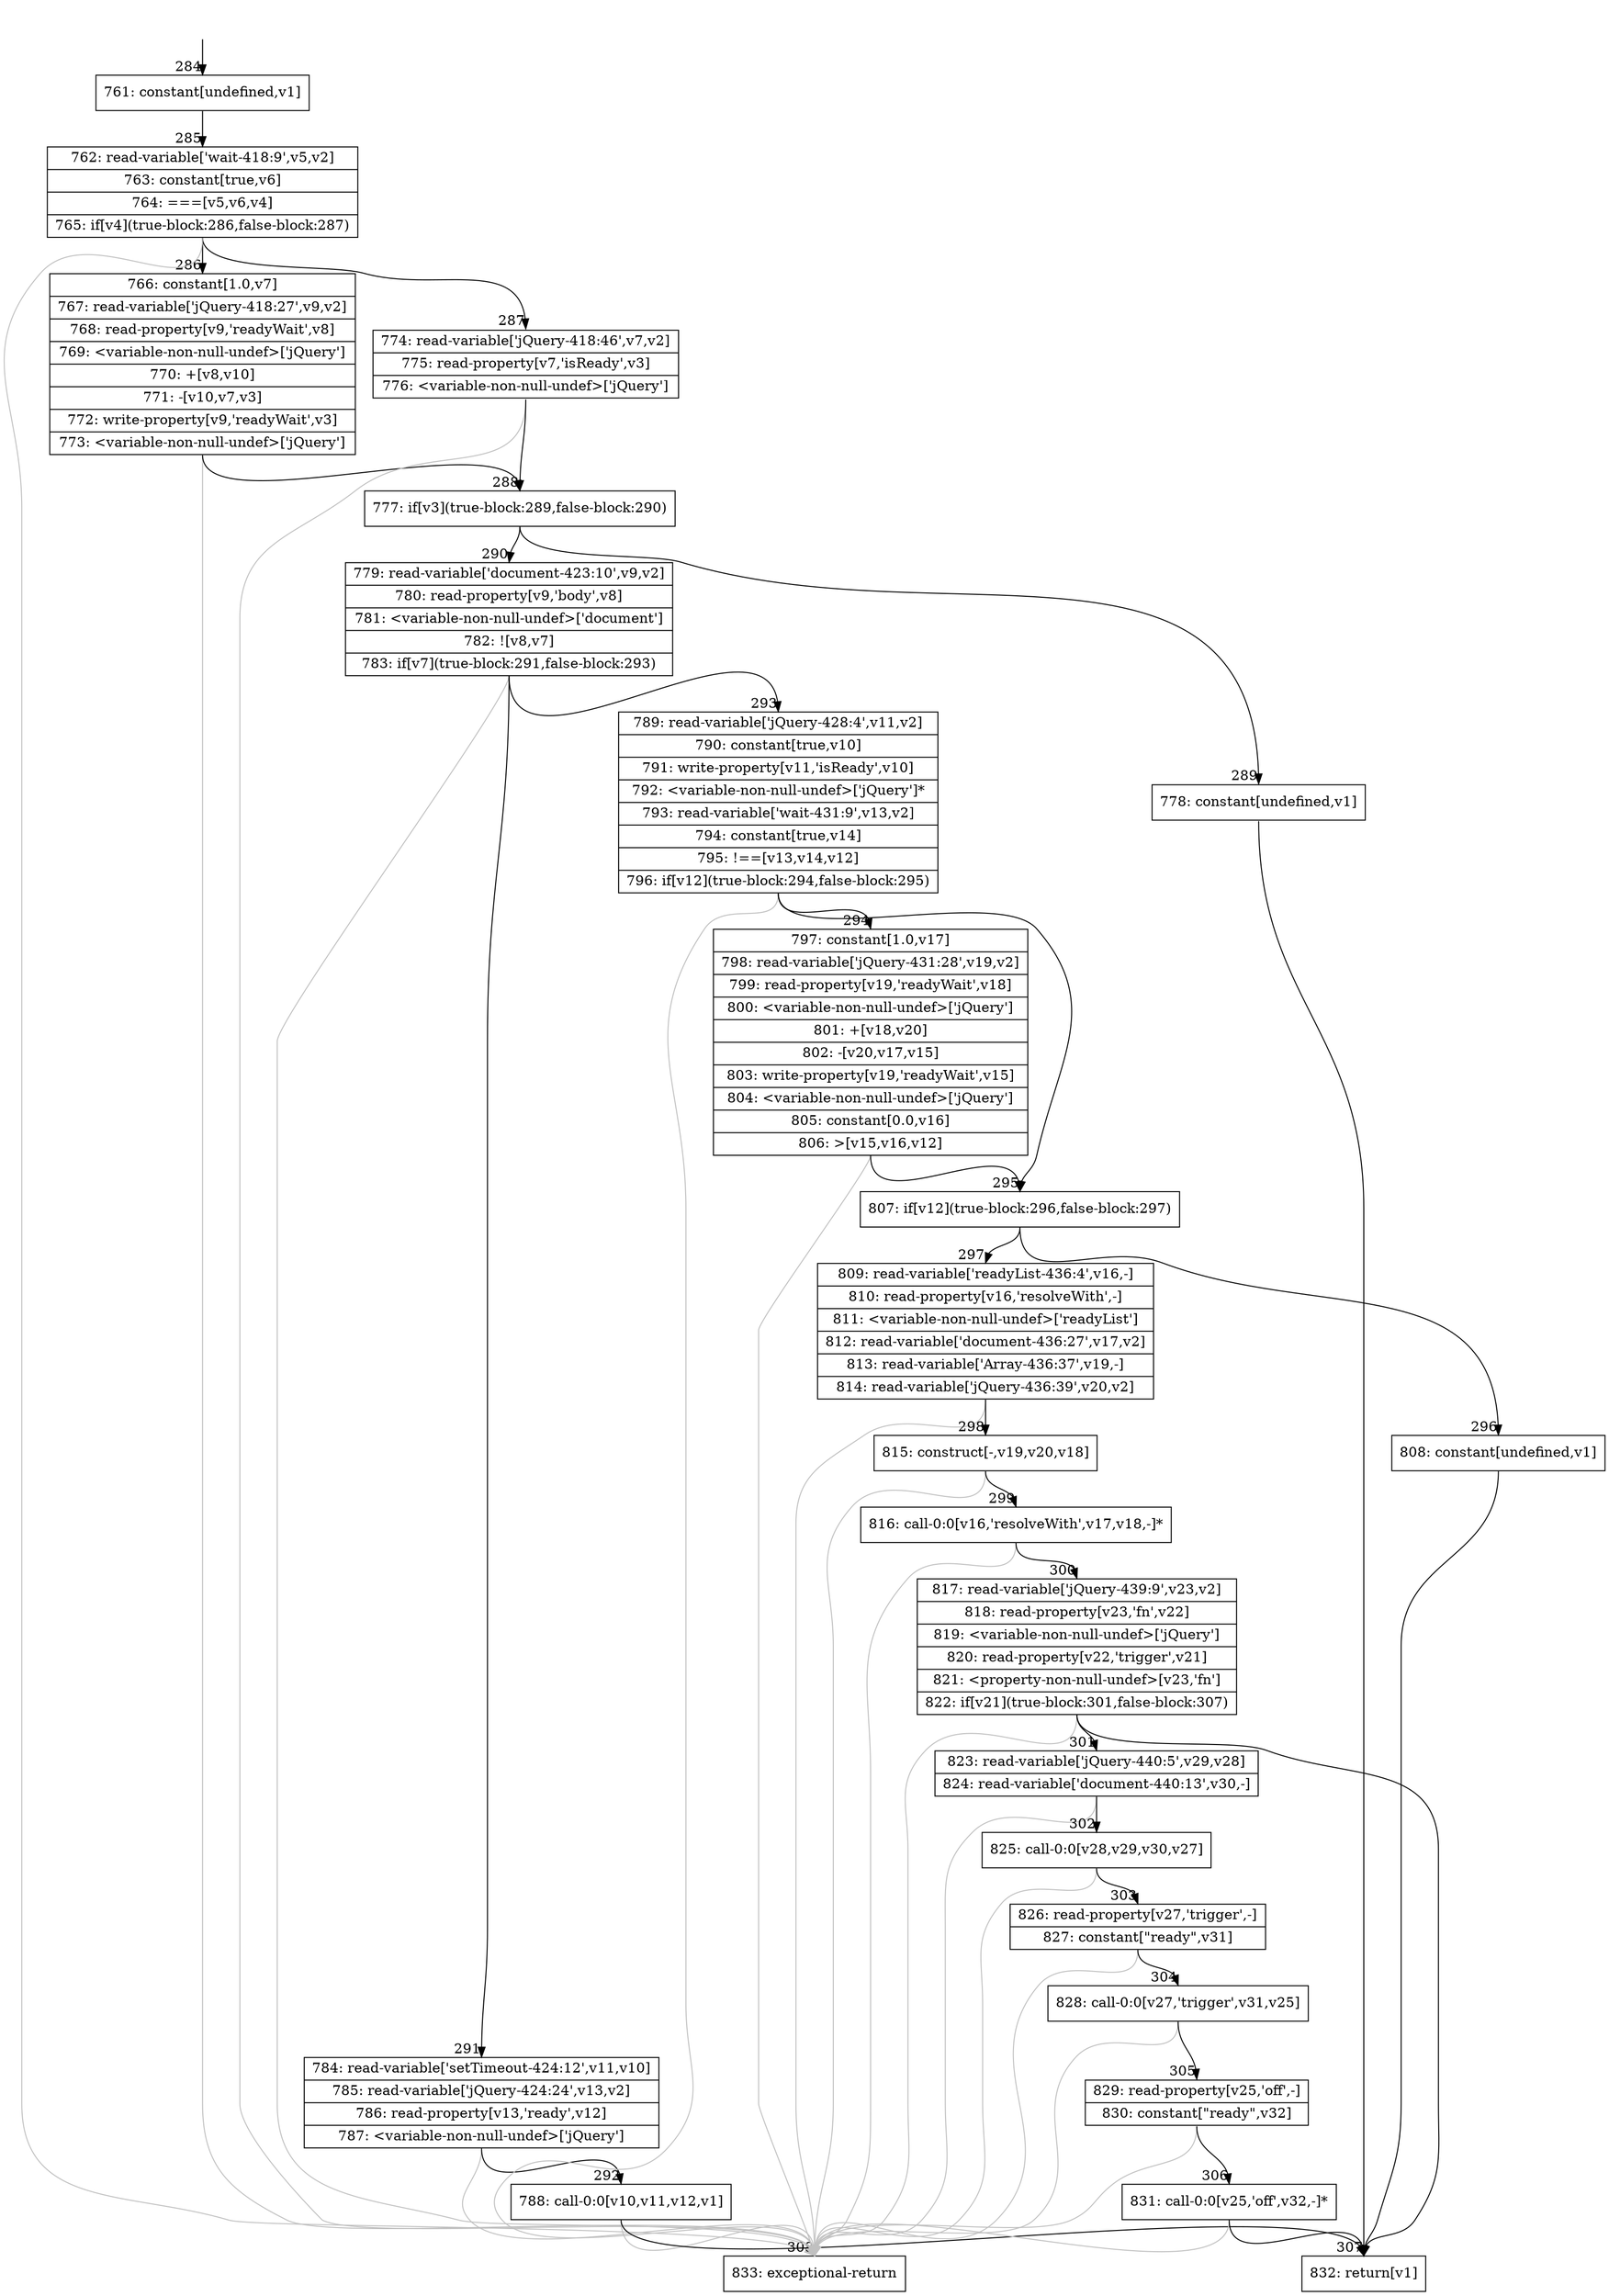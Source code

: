 digraph {
rankdir="TD"
BB_entry23[shape=none,label=""];
BB_entry23 -> BB284 [tailport=s, headport=n, headlabel="    284"]
BB284 [shape=record label="{761: constant[undefined,v1]}" ] 
BB284 -> BB285 [tailport=s, headport=n, headlabel="      285"]
BB285 [shape=record label="{762: read-variable['wait-418:9',v5,v2]|763: constant[true,v6]|764: ===[v5,v6,v4]|765: if[v4](true-block:286,false-block:287)}" ] 
BB285 -> BB286 [tailport=s, headport=n, headlabel="      286"]
BB285 -> BB287 [tailport=s, headport=n, headlabel="      287"]
BB285 -> BB308 [tailport=s, headport=n, color=gray, headlabel="      308"]
BB286 [shape=record label="{766: constant[1.0,v7]|767: read-variable['jQuery-418:27',v9,v2]|768: read-property[v9,'readyWait',v8]|769: \<variable-non-null-undef\>['jQuery']|770: +[v8,v10]|771: -[v10,v7,v3]|772: write-property[v9,'readyWait',v3]|773: \<variable-non-null-undef\>['jQuery']}" ] 
BB286 -> BB288 [tailport=s, headport=n, headlabel="      288"]
BB286 -> BB308 [tailport=s, headport=n, color=gray]
BB287 [shape=record label="{774: read-variable['jQuery-418:46',v7,v2]|775: read-property[v7,'isReady',v3]|776: \<variable-non-null-undef\>['jQuery']}" ] 
BB287 -> BB288 [tailport=s, headport=n]
BB287 -> BB308 [tailport=s, headport=n, color=gray]
BB288 [shape=record label="{777: if[v3](true-block:289,false-block:290)}" ] 
BB288 -> BB289 [tailport=s, headport=n, headlabel="      289"]
BB288 -> BB290 [tailport=s, headport=n, headlabel="      290"]
BB289 [shape=record label="{778: constant[undefined,v1]}" ] 
BB289 -> BB307 [tailport=s, headport=n, headlabel="      307"]
BB290 [shape=record label="{779: read-variable['document-423:10',v9,v2]|780: read-property[v9,'body',v8]|781: \<variable-non-null-undef\>['document']|782: ![v8,v7]|783: if[v7](true-block:291,false-block:293)}" ] 
BB290 -> BB291 [tailport=s, headport=n, headlabel="      291"]
BB290 -> BB293 [tailport=s, headport=n, headlabel="      293"]
BB290 -> BB308 [tailport=s, headport=n, color=gray]
BB291 [shape=record label="{784: read-variable['setTimeout-424:12',v11,v10]|785: read-variable['jQuery-424:24',v13,v2]|786: read-property[v13,'ready',v12]|787: \<variable-non-null-undef\>['jQuery']}" ] 
BB291 -> BB292 [tailport=s, headport=n, headlabel="      292"]
BB291 -> BB308 [tailport=s, headport=n, color=gray]
BB292 [shape=record label="{788: call-0:0[v10,v11,v12,v1]}" ] 
BB292 -> BB307 [tailport=s, headport=n]
BB292 -> BB308 [tailport=s, headport=n, color=gray]
BB293 [shape=record label="{789: read-variable['jQuery-428:4',v11,v2]|790: constant[true,v10]|791: write-property[v11,'isReady',v10]|792: \<variable-non-null-undef\>['jQuery']*|793: read-variable['wait-431:9',v13,v2]|794: constant[true,v14]|795: !==[v13,v14,v12]|796: if[v12](true-block:294,false-block:295)}" ] 
BB293 -> BB295 [tailport=s, headport=n, headlabel="      295"]
BB293 -> BB294 [tailport=s, headport=n, headlabel="      294"]
BB293 -> BB308 [tailport=s, headport=n, color=gray]
BB294 [shape=record label="{797: constant[1.0,v17]|798: read-variable['jQuery-431:28',v19,v2]|799: read-property[v19,'readyWait',v18]|800: \<variable-non-null-undef\>['jQuery']|801: +[v18,v20]|802: -[v20,v17,v15]|803: write-property[v19,'readyWait',v15]|804: \<variable-non-null-undef\>['jQuery']|805: constant[0.0,v16]|806: \>[v15,v16,v12]}" ] 
BB294 -> BB295 [tailport=s, headport=n]
BB294 -> BB308 [tailport=s, headport=n, color=gray]
BB295 [shape=record label="{807: if[v12](true-block:296,false-block:297)}" ] 
BB295 -> BB296 [tailport=s, headport=n, headlabel="      296"]
BB295 -> BB297 [tailport=s, headport=n, headlabel="      297"]
BB296 [shape=record label="{808: constant[undefined,v1]}" ] 
BB296 -> BB307 [tailport=s, headport=n]
BB297 [shape=record label="{809: read-variable['readyList-436:4',v16,-]|810: read-property[v16,'resolveWith',-]|811: \<variable-non-null-undef\>['readyList']|812: read-variable['document-436:27',v17,v2]|813: read-variable['Array-436:37',v19,-]|814: read-variable['jQuery-436:39',v20,v2]}" ] 
BB297 -> BB298 [tailport=s, headport=n, headlabel="      298"]
BB297 -> BB308 [tailport=s, headport=n, color=gray]
BB298 [shape=record label="{815: construct[-,v19,v20,v18]}" ] 
BB298 -> BB299 [tailport=s, headport=n, headlabel="      299"]
BB298 -> BB308 [tailport=s, headport=n, color=gray]
BB299 [shape=record label="{816: call-0:0[v16,'resolveWith',v17,v18,-]*}" ] 
BB299 -> BB300 [tailport=s, headport=n, headlabel="      300"]
BB299 -> BB308 [tailport=s, headport=n, color=gray]
BB300 [shape=record label="{817: read-variable['jQuery-439:9',v23,v2]|818: read-property[v23,'fn',v22]|819: \<variable-non-null-undef\>['jQuery']|820: read-property[v22,'trigger',v21]|821: \<property-non-null-undef\>[v23,'fn']|822: if[v21](true-block:301,false-block:307)}" ] 
BB300 -> BB301 [tailport=s, headport=n, headlabel="      301"]
BB300 -> BB307 [tailport=s, headport=n]
BB300 -> BB308 [tailport=s, headport=n, color=gray]
BB301 [shape=record label="{823: read-variable['jQuery-440:5',v29,v28]|824: read-variable['document-440:13',v30,-]}" ] 
BB301 -> BB302 [tailport=s, headport=n, headlabel="      302"]
BB301 -> BB308 [tailport=s, headport=n, color=gray]
BB302 [shape=record label="{825: call-0:0[v28,v29,v30,v27]}" ] 
BB302 -> BB303 [tailport=s, headport=n, headlabel="      303"]
BB302 -> BB308 [tailport=s, headport=n, color=gray]
BB303 [shape=record label="{826: read-property[v27,'trigger',-]|827: constant[\"ready\",v31]}" ] 
BB303 -> BB304 [tailport=s, headport=n, headlabel="      304"]
BB303 -> BB308 [tailport=s, headport=n, color=gray]
BB304 [shape=record label="{828: call-0:0[v27,'trigger',v31,v25]}" ] 
BB304 -> BB305 [tailport=s, headport=n, headlabel="      305"]
BB304 -> BB308 [tailport=s, headport=n, color=gray]
BB305 [shape=record label="{829: read-property[v25,'off',-]|830: constant[\"ready\",v32]}" ] 
BB305 -> BB306 [tailport=s, headport=n, headlabel="      306"]
BB305 -> BB308 [tailport=s, headport=n, color=gray]
BB306 [shape=record label="{831: call-0:0[v25,'off',v32,-]*}" ] 
BB306 -> BB307 [tailport=s, headport=n]
BB306 -> BB308 [tailport=s, headport=n, color=gray]
BB307 [shape=record label="{832: return[v1]}" ] 
BB308 [shape=record label="{833: exceptional-return}" ] 
}
